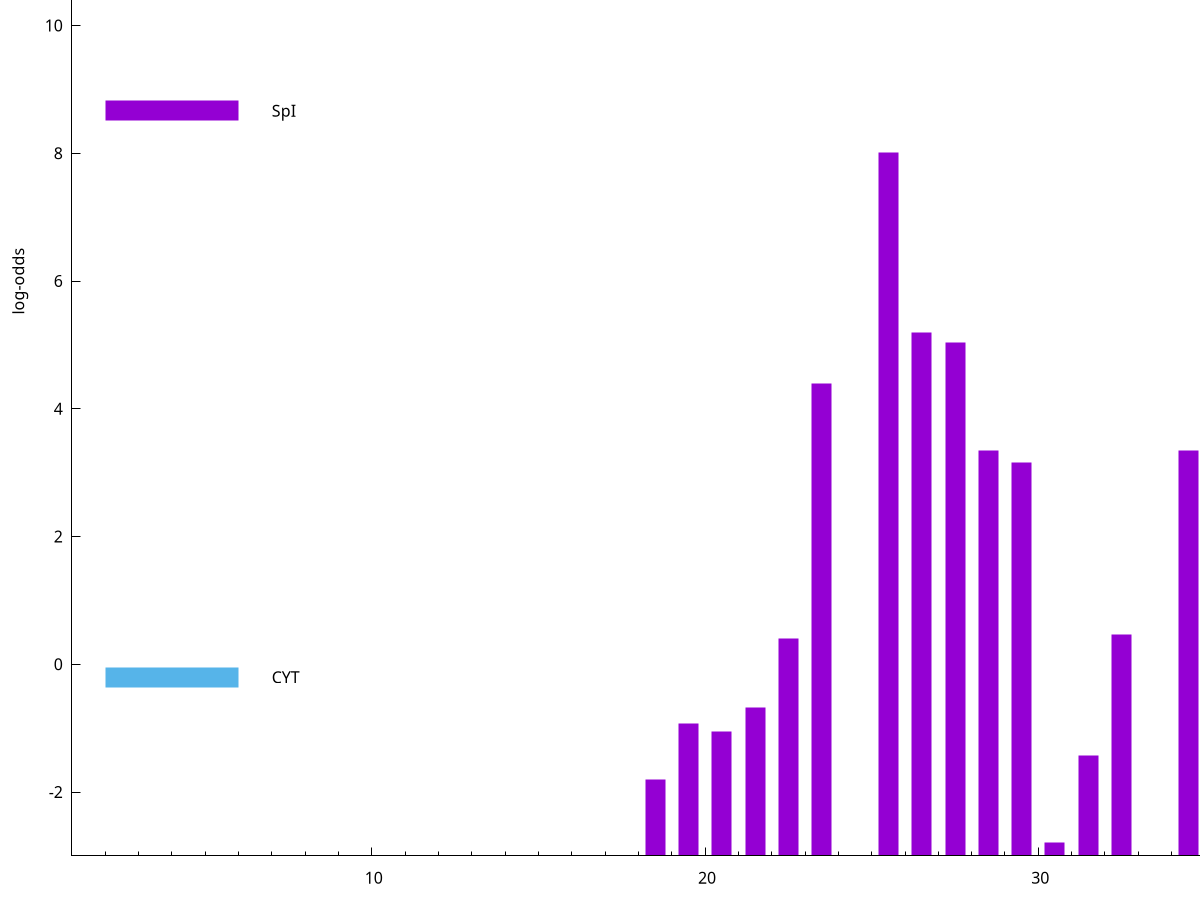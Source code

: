 set title "LipoP predictions for SRR5666485.gff"
set size 2., 1.4
set xrange [1:70] 
set mxtics 10
set yrange [-3:15]
set y2range [0:18]
set ylabel "log-odds"
set term postscript eps color solid "Helvetica" 30
set output "SRR5666485.gff1.eps"
set arrow from 2,14.1907 to 6,14.1907 nohead lt 4 lw 20
set label "TMH" at 7,14.1907
set arrow from 2,8.66786 to 6,8.66786 nohead lt 1 lw 20
set label "SpI" at 7,8.66786
set arrow from 2,-0.200913 to 6,-0.200913 nohead lt 3 lw 20
set label "CYT" at 7,-0.200913
set arrow from 2,14.1907 to 6,14.1907 nohead lt 4 lw 20
set label "TMH" at 7,14.1907
# NOTE: The scores below are the log-odds scores with the threshold
# NOTE: subtracted (a hack to make gnuplot make the histogram all
# NOTE: look nice).
plot "-" axes x1y2 title "" with impulses lt 1 lw 20
25.500000 11.007690
26.500000 8.197840
27.500000 8.034550
35.500000 7.466990
23.500000 7.395130
28.500000 6.349200
34.500000 6.348000
29.500000 6.159630
32.500000 3.470198
22.500000 3.399002
36.500000 2.884602
37.500000 2.834448
21.500000 2.331071
19.500000 2.073467
20.500000 1.943070
38.500000 1.620560
31.500000 1.568010
18.500000 1.198470
30.500000 0.207900
e
exit
